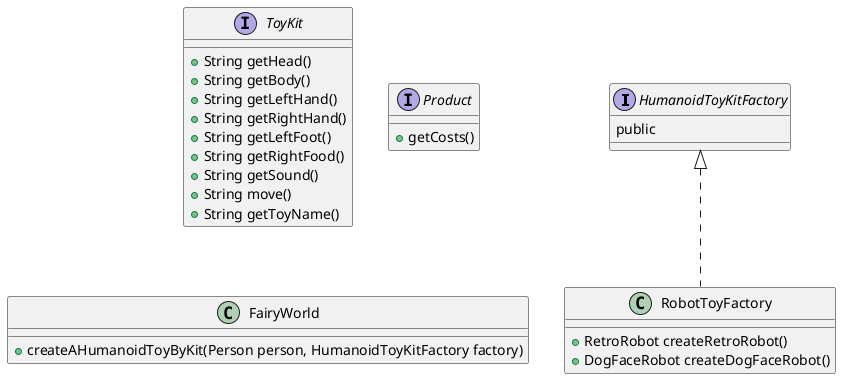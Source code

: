 @startuml toyKits
interface HumanoidToyKitFactory{
    public 
}

class RobotToyFactory implements HumanoidToyKitFactory{
    + RetroRobot createRetroRobot()
    + DogFaceRobot createDogFaceRobot()
}

interface ToyKit{
    + String getHead()
    + String getBody()
    + String getLeftHand()
    + String getRightHand()
    + String getLeftFoot()
    + String getRightFood()
    + String getSound()
    + String move()
    + String getToyName()
}

interface Product{
    + getCosts()
}

class FairyWorld{
    + createAHumanoidToyByKit(Person person, HumanoidToyKitFactory factory)
}


@enduml

レーザータグモンスターのURL図
https://www.plantuml.com/plantuml/png/pLbRRzis57xthn2G5nlX07V5deO1TP6c3MPlGUsX3qDHq1Bj49KeWPJJ64R--oY9bC-XA5fUuc5vYNLuRZhNp_GxLL9Pxh8qsb0kzrzocIQZEALAHVTCgbmSHf7--obQbfABRRJXKfL_q8nXiXQ0L2xAY6xjKvBlrYcB7XZVFfGBJFnH4t_VOdLhdgVvbiSqNRAdKNrsRVmPkuuGrmTYpHF7Cd6D4g-zYR5dphQirZfso6NUVD3qvz58MsHoGsCMpQbYSaMtYrmeJRkbSPdBVHF50rshKchAizOppt-iE9E6BuebeoN3H6CJYIruqXN3H9_O9_t6NJc7wXEyJVVwBR4OedcjxTUI9uujIFDQueAcxtEb76CEkGbuKwBBxpnDczXUrLbFQ6RhxifcAc4gbhmeUIviATLouwC0yV3QV5TSkWPkQiPnjpXkZY9kBHYFFSatIZyLla2OmrbPqlXxWE66RPXGBC0nPuyi3PpVv_g32Z0iyaUMCL4k2yOI7zyn3kPbGQ_qCCwAWb59HHpYgnCqYJpdrSdVNoj5sgcOwvPjUAlGmpx4xSMUIYOI5KX9hIRAA1T08SWbxZkh3vlfLQjumhngtRvi_KJc3lrnQ3KhLpNkNAlOCHWCXDPWdUwrlz4yq8LGmXgF-bbDqLLcJzIRjZeJFAE-hiF3nxutYaP_HyvKhDbxpRUTXzZSi1z2VdVutR5tHgOQfNg5RzcTqEEoQjL0r6h66tPaR0TflRMi0pmhqfh3QPUhIa79uoeAEg6Bl-Qhk_lvtOVFo-YtwF1cEYK_JydRAVc5l7aUuHcS7OS3cDOF1NYWzRY3ixmPRu2ILkCCF1Vr-0A438uhwu5j530jb5q4yBt7ZKi4U4EW8-Je0m7cITVof5TzBJsnmNdCUH8fLju9NhQkZJl7SCwfSVi-zMDh2cuKJ6htYBFGsks1wUrEm6IxIZ3LtGzuEvhP0PUkTt9tTYhU9PrZj452i0mKTyy-w2jytro_zccwLDLuhC3YyUsh4s5qchrddtbY1UU1ivPGdMCGUgbkwbhnnGKkt07DDZHgVUlQ5r8GDkyel_Qgl5JSV6PCu2ekjqaHh7ZD2FfHYJUu881QYlXMU3FsDmsky0pz3K0SA1puAyohnPou_anEMCMrsmL0EBOExEaSdiuLFaM0h6UnXF5R02w6CUBWZlEYEKyfmNQ3Ch1Gw16s8Q01oAXdq5VMonK9SPqZ7Ryc9nm3hHp0idq0zhmExWEi9vlO4NHGvQOwhXrS_RcQpRyjLxEF7ofe-HRaAjv9MSMnGhBwQ8hRoxqgkD0izTfnjb0FDFSSGq0-D16VgKZox8ka6Wcrw-I8pYj9pLBxbN5XNeW-jGOCwphFKqP5fB7K--OZDFAH2IPvxB_HGc0fSESrzABBC0-xtZBCGo-r3FkGgoohUS05bjLw_hNLJ9HKnZe1D8HAVH2qsArJdRS-1QzUy4FimS8t_2VhzwWmX4EzQBFZqkLmvr1pOFYU7u0WfFG2nuvB3jSWfhDJzslNzG2Mys2rZaV_7GORQFw5uGX05GyYwIReVuSs1hZuikOFGma_NkZcyT9RVvZ5bqNYtoxP20NbZ5Lh9CxOjqRYhALhP0PlNcjZwFgr-i_OmKtaRzjVEorCgRyJ5IdTsq2FcnySewB-H_eIi6d-LwhVwThTPUa_